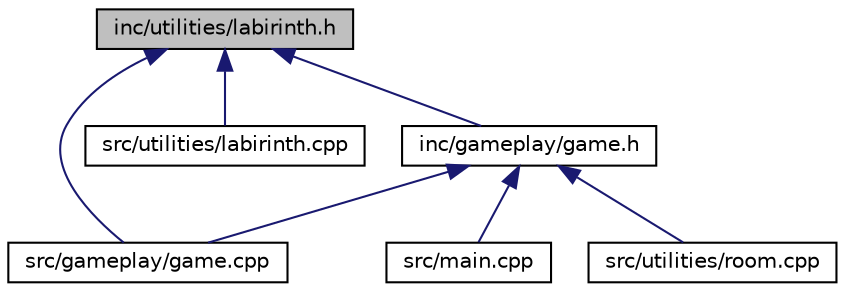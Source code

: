 digraph "inc/utilities/labirinth.h"
{
 // LATEX_PDF_SIZE
  edge [fontname="Helvetica",fontsize="10",labelfontname="Helvetica",labelfontsize="10"];
  node [fontname="Helvetica",fontsize="10",shape=record];
  Node1 [label="inc/utilities/labirinth.h",height=0.2,width=0.4,color="black", fillcolor="grey75", style="filled", fontcolor="black",tooltip="Labitinth creation from map."];
  Node1 -> Node2 [dir="back",color="midnightblue",fontsize="10",style="solid",fontname="Helvetica"];
  Node2 [label="src/gameplay/game.cpp",height=0.2,width=0.4,color="black", fillcolor="white", style="filled",URL="$game_8cpp.html",tooltip=" "];
  Node1 -> Node3 [dir="back",color="midnightblue",fontsize="10",style="solid",fontname="Helvetica"];
  Node3 [label="src/utilities/labirinth.cpp",height=0.2,width=0.4,color="black", fillcolor="white", style="filled",URL="$labirinth_8cpp.html",tooltip=" "];
  Node1 -> Node4 [dir="back",color="midnightblue",fontsize="10",style="solid",fontname="Helvetica"];
  Node4 [label="inc/gameplay/game.h",height=0.2,width=0.4,color="black", fillcolor="white", style="filled",URL="$game_8h.html",tooltip="Storage class, which holds the game state."];
  Node4 -> Node2 [dir="back",color="midnightblue",fontsize="10",style="solid",fontname="Helvetica"];
  Node4 -> Node5 [dir="back",color="midnightblue",fontsize="10",style="solid",fontname="Helvetica"];
  Node5 [label="src/main.cpp",height=0.2,width=0.4,color="black", fillcolor="white", style="filled",URL="$main_8cpp.html",tooltip=" "];
  Node4 -> Node6 [dir="back",color="midnightblue",fontsize="10",style="solid",fontname="Helvetica"];
  Node6 [label="src/utilities/room.cpp",height=0.2,width=0.4,color="black", fillcolor="white", style="filled",URL="$room_8cpp.html",tooltip=" "];
}
